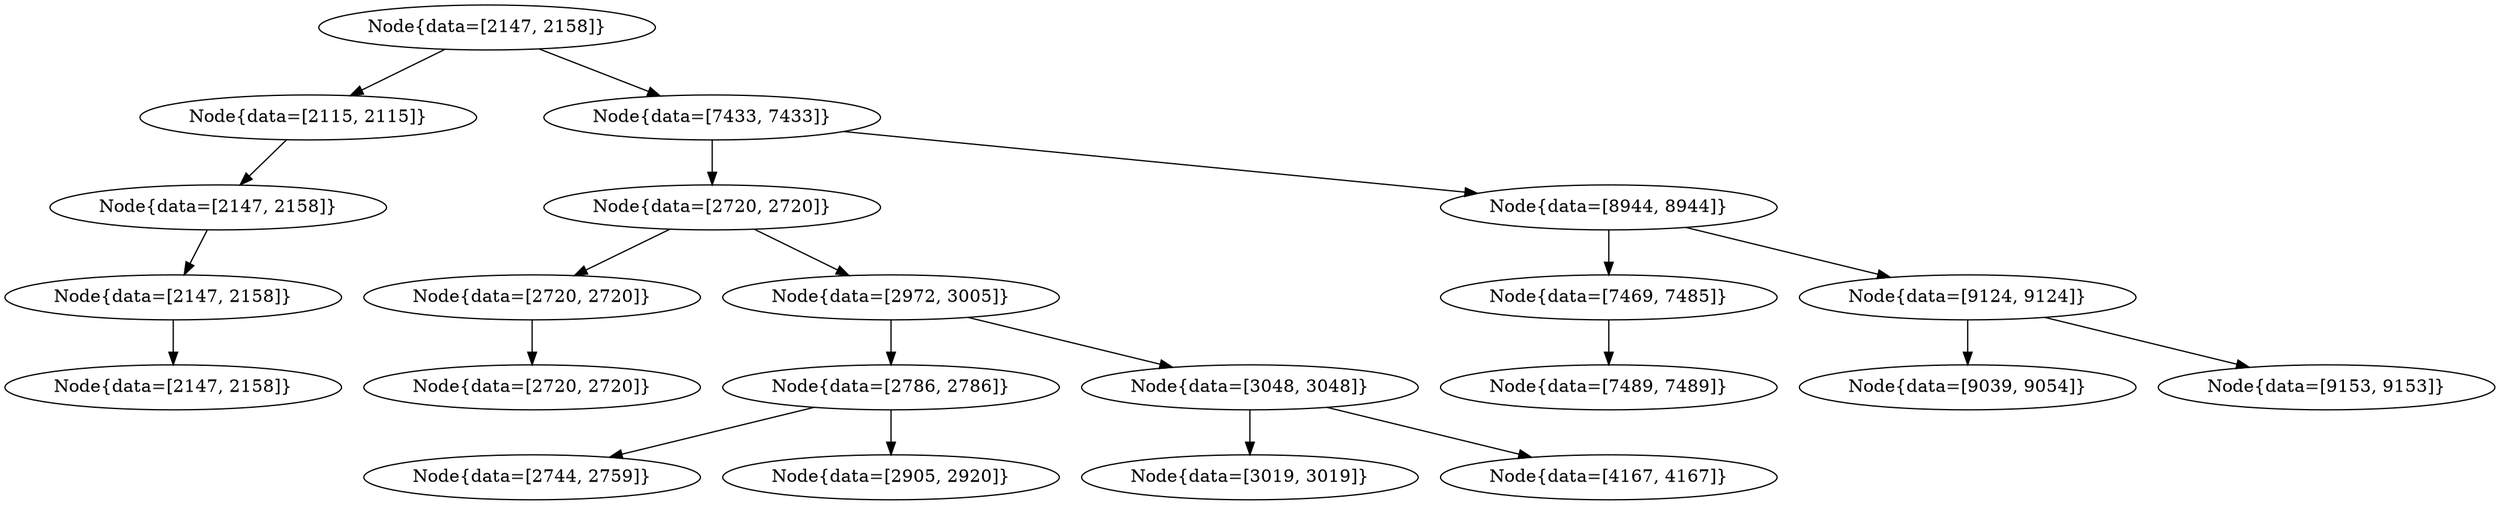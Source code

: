 digraph G{
1184124073 [label="Node{data=[2147, 2158]}"]
1184124073 -> 582666172
582666172 [label="Node{data=[2115, 2115]}"]
582666172 -> 1668910247
1668910247 [label="Node{data=[2147, 2158]}"]
1668910247 -> 1175631958
1175631958 [label="Node{data=[2147, 2158]}"]
1175631958 -> 579294521
579294521 [label="Node{data=[2147, 2158]}"]
1184124073 -> 1450500594
1450500594 [label="Node{data=[7433, 7433]}"]
1450500594 -> 2043106095
2043106095 [label="Node{data=[2720, 2720]}"]
2043106095 -> 709133385
709133385 [label="Node{data=[2720, 2720]}"]
709133385 -> 854733477
854733477 [label="Node{data=[2720, 2720]}"]
2043106095 -> 1140338296
1140338296 [label="Node{data=[2972, 3005]}"]
1140338296 -> 15024899
15024899 [label="Node{data=[2786, 2786]}"]
15024899 -> 244185498
244185498 [label="Node{data=[2744, 2759]}"]
15024899 -> 768185844
768185844 [label="Node{data=[2905, 2920]}"]
1140338296 -> 792782299
792782299 [label="Node{data=[3048, 3048]}"]
792782299 -> 85415531
85415531 [label="Node{data=[3019, 3019]}"]
792782299 -> 1689730682
1689730682 [label="Node{data=[4167, 4167]}"]
1450500594 -> 87060781
87060781 [label="Node{data=[8944, 8944]}"]
87060781 -> 771105389
771105389 [label="Node{data=[7469, 7485]}"]
771105389 -> 317562294
317562294 [label="Node{data=[7489, 7489]}"]
87060781 -> 1341404543
1341404543 [label="Node{data=[9124, 9124]}"]
1341404543 -> 1238080693
1238080693 [label="Node{data=[9039, 9054]}"]
1341404543 -> 1429351083
1429351083 [label="Node{data=[9153, 9153]}"]
}